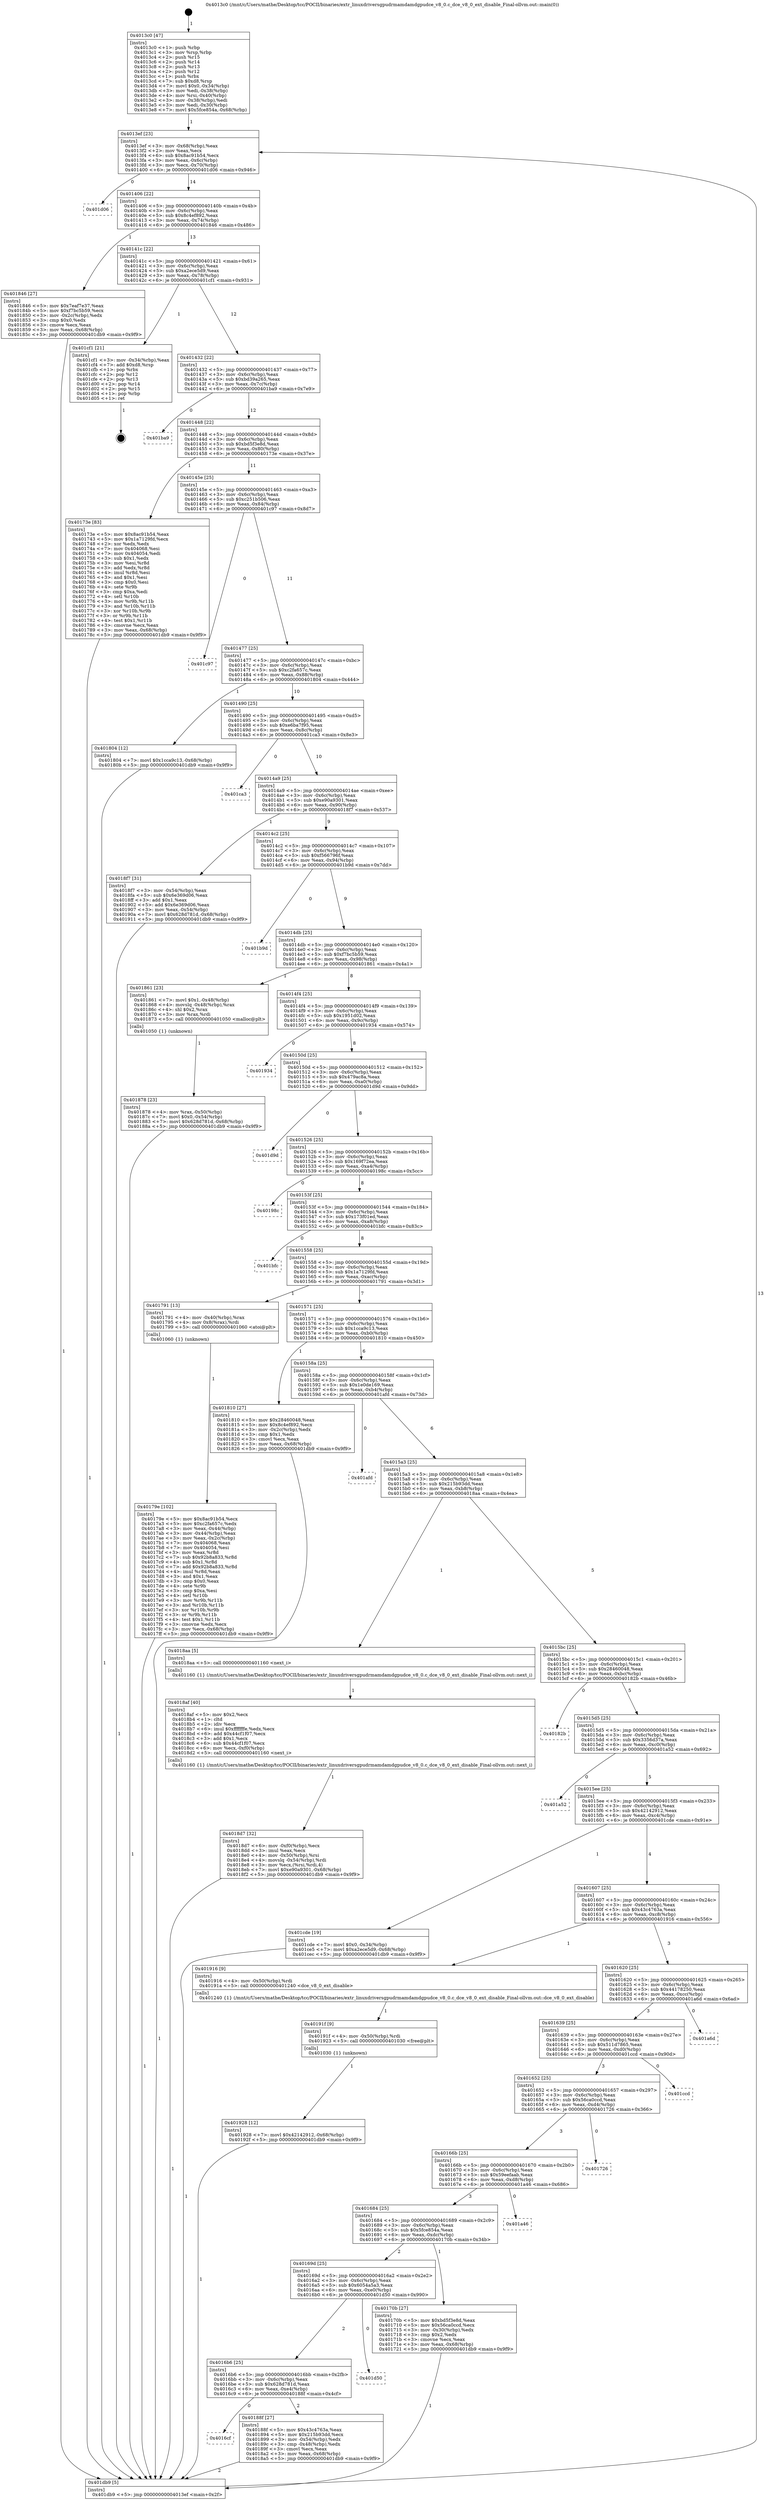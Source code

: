 digraph "0x4013c0" {
  label = "0x4013c0 (/mnt/c/Users/mathe/Desktop/tcc/POCII/binaries/extr_linuxdriversgpudrmamdamdgpudce_v8_0.c_dce_v8_0_ext_disable_Final-ollvm.out::main(0))"
  labelloc = "t"
  node[shape=record]

  Entry [label="",width=0.3,height=0.3,shape=circle,fillcolor=black,style=filled]
  "0x4013ef" [label="{
     0x4013ef [23]\l
     | [instrs]\l
     &nbsp;&nbsp;0x4013ef \<+3\>: mov -0x68(%rbp),%eax\l
     &nbsp;&nbsp;0x4013f2 \<+2\>: mov %eax,%ecx\l
     &nbsp;&nbsp;0x4013f4 \<+6\>: sub $0x8ac91b54,%ecx\l
     &nbsp;&nbsp;0x4013fa \<+3\>: mov %eax,-0x6c(%rbp)\l
     &nbsp;&nbsp;0x4013fd \<+3\>: mov %ecx,-0x70(%rbp)\l
     &nbsp;&nbsp;0x401400 \<+6\>: je 0000000000401d06 \<main+0x946\>\l
  }"]
  "0x401d06" [label="{
     0x401d06\l
  }", style=dashed]
  "0x401406" [label="{
     0x401406 [22]\l
     | [instrs]\l
     &nbsp;&nbsp;0x401406 \<+5\>: jmp 000000000040140b \<main+0x4b\>\l
     &nbsp;&nbsp;0x40140b \<+3\>: mov -0x6c(%rbp),%eax\l
     &nbsp;&nbsp;0x40140e \<+5\>: sub $0x8c4ef892,%eax\l
     &nbsp;&nbsp;0x401413 \<+3\>: mov %eax,-0x74(%rbp)\l
     &nbsp;&nbsp;0x401416 \<+6\>: je 0000000000401846 \<main+0x486\>\l
  }"]
  Exit [label="",width=0.3,height=0.3,shape=circle,fillcolor=black,style=filled,peripheries=2]
  "0x401846" [label="{
     0x401846 [27]\l
     | [instrs]\l
     &nbsp;&nbsp;0x401846 \<+5\>: mov $0x7eaf7e37,%eax\l
     &nbsp;&nbsp;0x40184b \<+5\>: mov $0xf7bc5b59,%ecx\l
     &nbsp;&nbsp;0x401850 \<+3\>: mov -0x2c(%rbp),%edx\l
     &nbsp;&nbsp;0x401853 \<+3\>: cmp $0x0,%edx\l
     &nbsp;&nbsp;0x401856 \<+3\>: cmove %ecx,%eax\l
     &nbsp;&nbsp;0x401859 \<+3\>: mov %eax,-0x68(%rbp)\l
     &nbsp;&nbsp;0x40185c \<+5\>: jmp 0000000000401db9 \<main+0x9f9\>\l
  }"]
  "0x40141c" [label="{
     0x40141c [22]\l
     | [instrs]\l
     &nbsp;&nbsp;0x40141c \<+5\>: jmp 0000000000401421 \<main+0x61\>\l
     &nbsp;&nbsp;0x401421 \<+3\>: mov -0x6c(%rbp),%eax\l
     &nbsp;&nbsp;0x401424 \<+5\>: sub $0xa2ece5d9,%eax\l
     &nbsp;&nbsp;0x401429 \<+3\>: mov %eax,-0x78(%rbp)\l
     &nbsp;&nbsp;0x40142c \<+6\>: je 0000000000401cf1 \<main+0x931\>\l
  }"]
  "0x401928" [label="{
     0x401928 [12]\l
     | [instrs]\l
     &nbsp;&nbsp;0x401928 \<+7\>: movl $0x42142912,-0x68(%rbp)\l
     &nbsp;&nbsp;0x40192f \<+5\>: jmp 0000000000401db9 \<main+0x9f9\>\l
  }"]
  "0x401cf1" [label="{
     0x401cf1 [21]\l
     | [instrs]\l
     &nbsp;&nbsp;0x401cf1 \<+3\>: mov -0x34(%rbp),%eax\l
     &nbsp;&nbsp;0x401cf4 \<+7\>: add $0xd8,%rsp\l
     &nbsp;&nbsp;0x401cfb \<+1\>: pop %rbx\l
     &nbsp;&nbsp;0x401cfc \<+2\>: pop %r12\l
     &nbsp;&nbsp;0x401cfe \<+2\>: pop %r13\l
     &nbsp;&nbsp;0x401d00 \<+2\>: pop %r14\l
     &nbsp;&nbsp;0x401d02 \<+2\>: pop %r15\l
     &nbsp;&nbsp;0x401d04 \<+1\>: pop %rbp\l
     &nbsp;&nbsp;0x401d05 \<+1\>: ret\l
  }"]
  "0x401432" [label="{
     0x401432 [22]\l
     | [instrs]\l
     &nbsp;&nbsp;0x401432 \<+5\>: jmp 0000000000401437 \<main+0x77\>\l
     &nbsp;&nbsp;0x401437 \<+3\>: mov -0x6c(%rbp),%eax\l
     &nbsp;&nbsp;0x40143a \<+5\>: sub $0xbd39a265,%eax\l
     &nbsp;&nbsp;0x40143f \<+3\>: mov %eax,-0x7c(%rbp)\l
     &nbsp;&nbsp;0x401442 \<+6\>: je 0000000000401ba9 \<main+0x7e9\>\l
  }"]
  "0x40191f" [label="{
     0x40191f [9]\l
     | [instrs]\l
     &nbsp;&nbsp;0x40191f \<+4\>: mov -0x50(%rbp),%rdi\l
     &nbsp;&nbsp;0x401923 \<+5\>: call 0000000000401030 \<free@plt\>\l
     | [calls]\l
     &nbsp;&nbsp;0x401030 \{1\} (unknown)\l
  }"]
  "0x401ba9" [label="{
     0x401ba9\l
  }", style=dashed]
  "0x401448" [label="{
     0x401448 [22]\l
     | [instrs]\l
     &nbsp;&nbsp;0x401448 \<+5\>: jmp 000000000040144d \<main+0x8d\>\l
     &nbsp;&nbsp;0x40144d \<+3\>: mov -0x6c(%rbp),%eax\l
     &nbsp;&nbsp;0x401450 \<+5\>: sub $0xbd5f3e8d,%eax\l
     &nbsp;&nbsp;0x401455 \<+3\>: mov %eax,-0x80(%rbp)\l
     &nbsp;&nbsp;0x401458 \<+6\>: je 000000000040173e \<main+0x37e\>\l
  }"]
  "0x4018d7" [label="{
     0x4018d7 [32]\l
     | [instrs]\l
     &nbsp;&nbsp;0x4018d7 \<+6\>: mov -0xf0(%rbp),%ecx\l
     &nbsp;&nbsp;0x4018dd \<+3\>: imul %eax,%ecx\l
     &nbsp;&nbsp;0x4018e0 \<+4\>: mov -0x50(%rbp),%rsi\l
     &nbsp;&nbsp;0x4018e4 \<+4\>: movslq -0x54(%rbp),%rdi\l
     &nbsp;&nbsp;0x4018e8 \<+3\>: mov %ecx,(%rsi,%rdi,4)\l
     &nbsp;&nbsp;0x4018eb \<+7\>: movl $0xe90a9301,-0x68(%rbp)\l
     &nbsp;&nbsp;0x4018f2 \<+5\>: jmp 0000000000401db9 \<main+0x9f9\>\l
  }"]
  "0x40173e" [label="{
     0x40173e [83]\l
     | [instrs]\l
     &nbsp;&nbsp;0x40173e \<+5\>: mov $0x8ac91b54,%eax\l
     &nbsp;&nbsp;0x401743 \<+5\>: mov $0x1a7129fd,%ecx\l
     &nbsp;&nbsp;0x401748 \<+2\>: xor %edx,%edx\l
     &nbsp;&nbsp;0x40174a \<+7\>: mov 0x404068,%esi\l
     &nbsp;&nbsp;0x401751 \<+7\>: mov 0x404054,%edi\l
     &nbsp;&nbsp;0x401758 \<+3\>: sub $0x1,%edx\l
     &nbsp;&nbsp;0x40175b \<+3\>: mov %esi,%r8d\l
     &nbsp;&nbsp;0x40175e \<+3\>: add %edx,%r8d\l
     &nbsp;&nbsp;0x401761 \<+4\>: imul %r8d,%esi\l
     &nbsp;&nbsp;0x401765 \<+3\>: and $0x1,%esi\l
     &nbsp;&nbsp;0x401768 \<+3\>: cmp $0x0,%esi\l
     &nbsp;&nbsp;0x40176b \<+4\>: sete %r9b\l
     &nbsp;&nbsp;0x40176f \<+3\>: cmp $0xa,%edi\l
     &nbsp;&nbsp;0x401772 \<+4\>: setl %r10b\l
     &nbsp;&nbsp;0x401776 \<+3\>: mov %r9b,%r11b\l
     &nbsp;&nbsp;0x401779 \<+3\>: and %r10b,%r11b\l
     &nbsp;&nbsp;0x40177c \<+3\>: xor %r10b,%r9b\l
     &nbsp;&nbsp;0x40177f \<+3\>: or %r9b,%r11b\l
     &nbsp;&nbsp;0x401782 \<+4\>: test $0x1,%r11b\l
     &nbsp;&nbsp;0x401786 \<+3\>: cmovne %ecx,%eax\l
     &nbsp;&nbsp;0x401789 \<+3\>: mov %eax,-0x68(%rbp)\l
     &nbsp;&nbsp;0x40178c \<+5\>: jmp 0000000000401db9 \<main+0x9f9\>\l
  }"]
  "0x40145e" [label="{
     0x40145e [25]\l
     | [instrs]\l
     &nbsp;&nbsp;0x40145e \<+5\>: jmp 0000000000401463 \<main+0xa3\>\l
     &nbsp;&nbsp;0x401463 \<+3\>: mov -0x6c(%rbp),%eax\l
     &nbsp;&nbsp;0x401466 \<+5\>: sub $0xc251b506,%eax\l
     &nbsp;&nbsp;0x40146b \<+6\>: mov %eax,-0x84(%rbp)\l
     &nbsp;&nbsp;0x401471 \<+6\>: je 0000000000401c97 \<main+0x8d7\>\l
  }"]
  "0x4018af" [label="{
     0x4018af [40]\l
     | [instrs]\l
     &nbsp;&nbsp;0x4018af \<+5\>: mov $0x2,%ecx\l
     &nbsp;&nbsp;0x4018b4 \<+1\>: cltd\l
     &nbsp;&nbsp;0x4018b5 \<+2\>: idiv %ecx\l
     &nbsp;&nbsp;0x4018b7 \<+6\>: imul $0xfffffffe,%edx,%ecx\l
     &nbsp;&nbsp;0x4018bd \<+6\>: add $0x44cf1f07,%ecx\l
     &nbsp;&nbsp;0x4018c3 \<+3\>: add $0x1,%ecx\l
     &nbsp;&nbsp;0x4018c6 \<+6\>: sub $0x44cf1f07,%ecx\l
     &nbsp;&nbsp;0x4018cc \<+6\>: mov %ecx,-0xf0(%rbp)\l
     &nbsp;&nbsp;0x4018d2 \<+5\>: call 0000000000401160 \<next_i\>\l
     | [calls]\l
     &nbsp;&nbsp;0x401160 \{1\} (/mnt/c/Users/mathe/Desktop/tcc/POCII/binaries/extr_linuxdriversgpudrmamdamdgpudce_v8_0.c_dce_v8_0_ext_disable_Final-ollvm.out::next_i)\l
  }"]
  "0x401c97" [label="{
     0x401c97\l
  }", style=dashed]
  "0x401477" [label="{
     0x401477 [25]\l
     | [instrs]\l
     &nbsp;&nbsp;0x401477 \<+5\>: jmp 000000000040147c \<main+0xbc\>\l
     &nbsp;&nbsp;0x40147c \<+3\>: mov -0x6c(%rbp),%eax\l
     &nbsp;&nbsp;0x40147f \<+5\>: sub $0xc2fa657c,%eax\l
     &nbsp;&nbsp;0x401484 \<+6\>: mov %eax,-0x88(%rbp)\l
     &nbsp;&nbsp;0x40148a \<+6\>: je 0000000000401804 \<main+0x444\>\l
  }"]
  "0x4016cf" [label="{
     0x4016cf\l
  }", style=dashed]
  "0x401804" [label="{
     0x401804 [12]\l
     | [instrs]\l
     &nbsp;&nbsp;0x401804 \<+7\>: movl $0x1cca9c13,-0x68(%rbp)\l
     &nbsp;&nbsp;0x40180b \<+5\>: jmp 0000000000401db9 \<main+0x9f9\>\l
  }"]
  "0x401490" [label="{
     0x401490 [25]\l
     | [instrs]\l
     &nbsp;&nbsp;0x401490 \<+5\>: jmp 0000000000401495 \<main+0xd5\>\l
     &nbsp;&nbsp;0x401495 \<+3\>: mov -0x6c(%rbp),%eax\l
     &nbsp;&nbsp;0x401498 \<+5\>: sub $0xe6ba7f95,%eax\l
     &nbsp;&nbsp;0x40149d \<+6\>: mov %eax,-0x8c(%rbp)\l
     &nbsp;&nbsp;0x4014a3 \<+6\>: je 0000000000401ca3 \<main+0x8e3\>\l
  }"]
  "0x40188f" [label="{
     0x40188f [27]\l
     | [instrs]\l
     &nbsp;&nbsp;0x40188f \<+5\>: mov $0x43c4763a,%eax\l
     &nbsp;&nbsp;0x401894 \<+5\>: mov $0x215b93dd,%ecx\l
     &nbsp;&nbsp;0x401899 \<+3\>: mov -0x54(%rbp),%edx\l
     &nbsp;&nbsp;0x40189c \<+3\>: cmp -0x48(%rbp),%edx\l
     &nbsp;&nbsp;0x40189f \<+3\>: cmovl %ecx,%eax\l
     &nbsp;&nbsp;0x4018a2 \<+3\>: mov %eax,-0x68(%rbp)\l
     &nbsp;&nbsp;0x4018a5 \<+5\>: jmp 0000000000401db9 \<main+0x9f9\>\l
  }"]
  "0x401ca3" [label="{
     0x401ca3\l
  }", style=dashed]
  "0x4014a9" [label="{
     0x4014a9 [25]\l
     | [instrs]\l
     &nbsp;&nbsp;0x4014a9 \<+5\>: jmp 00000000004014ae \<main+0xee\>\l
     &nbsp;&nbsp;0x4014ae \<+3\>: mov -0x6c(%rbp),%eax\l
     &nbsp;&nbsp;0x4014b1 \<+5\>: sub $0xe90a9301,%eax\l
     &nbsp;&nbsp;0x4014b6 \<+6\>: mov %eax,-0x90(%rbp)\l
     &nbsp;&nbsp;0x4014bc \<+6\>: je 00000000004018f7 \<main+0x537\>\l
  }"]
  "0x4016b6" [label="{
     0x4016b6 [25]\l
     | [instrs]\l
     &nbsp;&nbsp;0x4016b6 \<+5\>: jmp 00000000004016bb \<main+0x2fb\>\l
     &nbsp;&nbsp;0x4016bb \<+3\>: mov -0x6c(%rbp),%eax\l
     &nbsp;&nbsp;0x4016be \<+5\>: sub $0x628d781d,%eax\l
     &nbsp;&nbsp;0x4016c3 \<+6\>: mov %eax,-0xe4(%rbp)\l
     &nbsp;&nbsp;0x4016c9 \<+6\>: je 000000000040188f \<main+0x4cf\>\l
  }"]
  "0x4018f7" [label="{
     0x4018f7 [31]\l
     | [instrs]\l
     &nbsp;&nbsp;0x4018f7 \<+3\>: mov -0x54(%rbp),%eax\l
     &nbsp;&nbsp;0x4018fa \<+5\>: sub $0x6e369d06,%eax\l
     &nbsp;&nbsp;0x4018ff \<+3\>: add $0x1,%eax\l
     &nbsp;&nbsp;0x401902 \<+5\>: add $0x6e369d06,%eax\l
     &nbsp;&nbsp;0x401907 \<+3\>: mov %eax,-0x54(%rbp)\l
     &nbsp;&nbsp;0x40190a \<+7\>: movl $0x628d781d,-0x68(%rbp)\l
     &nbsp;&nbsp;0x401911 \<+5\>: jmp 0000000000401db9 \<main+0x9f9\>\l
  }"]
  "0x4014c2" [label="{
     0x4014c2 [25]\l
     | [instrs]\l
     &nbsp;&nbsp;0x4014c2 \<+5\>: jmp 00000000004014c7 \<main+0x107\>\l
     &nbsp;&nbsp;0x4014c7 \<+3\>: mov -0x6c(%rbp),%eax\l
     &nbsp;&nbsp;0x4014ca \<+5\>: sub $0xf566796f,%eax\l
     &nbsp;&nbsp;0x4014cf \<+6\>: mov %eax,-0x94(%rbp)\l
     &nbsp;&nbsp;0x4014d5 \<+6\>: je 0000000000401b9d \<main+0x7dd\>\l
  }"]
  "0x401d50" [label="{
     0x401d50\l
  }", style=dashed]
  "0x401b9d" [label="{
     0x401b9d\l
  }", style=dashed]
  "0x4014db" [label="{
     0x4014db [25]\l
     | [instrs]\l
     &nbsp;&nbsp;0x4014db \<+5\>: jmp 00000000004014e0 \<main+0x120\>\l
     &nbsp;&nbsp;0x4014e0 \<+3\>: mov -0x6c(%rbp),%eax\l
     &nbsp;&nbsp;0x4014e3 \<+5\>: sub $0xf7bc5b59,%eax\l
     &nbsp;&nbsp;0x4014e8 \<+6\>: mov %eax,-0x98(%rbp)\l
     &nbsp;&nbsp;0x4014ee \<+6\>: je 0000000000401861 \<main+0x4a1\>\l
  }"]
  "0x401878" [label="{
     0x401878 [23]\l
     | [instrs]\l
     &nbsp;&nbsp;0x401878 \<+4\>: mov %rax,-0x50(%rbp)\l
     &nbsp;&nbsp;0x40187c \<+7\>: movl $0x0,-0x54(%rbp)\l
     &nbsp;&nbsp;0x401883 \<+7\>: movl $0x628d781d,-0x68(%rbp)\l
     &nbsp;&nbsp;0x40188a \<+5\>: jmp 0000000000401db9 \<main+0x9f9\>\l
  }"]
  "0x401861" [label="{
     0x401861 [23]\l
     | [instrs]\l
     &nbsp;&nbsp;0x401861 \<+7\>: movl $0x1,-0x48(%rbp)\l
     &nbsp;&nbsp;0x401868 \<+4\>: movslq -0x48(%rbp),%rax\l
     &nbsp;&nbsp;0x40186c \<+4\>: shl $0x2,%rax\l
     &nbsp;&nbsp;0x401870 \<+3\>: mov %rax,%rdi\l
     &nbsp;&nbsp;0x401873 \<+5\>: call 0000000000401050 \<malloc@plt\>\l
     | [calls]\l
     &nbsp;&nbsp;0x401050 \{1\} (unknown)\l
  }"]
  "0x4014f4" [label="{
     0x4014f4 [25]\l
     | [instrs]\l
     &nbsp;&nbsp;0x4014f4 \<+5\>: jmp 00000000004014f9 \<main+0x139\>\l
     &nbsp;&nbsp;0x4014f9 \<+3\>: mov -0x6c(%rbp),%eax\l
     &nbsp;&nbsp;0x4014fc \<+5\>: sub $0x1951d02,%eax\l
     &nbsp;&nbsp;0x401501 \<+6\>: mov %eax,-0x9c(%rbp)\l
     &nbsp;&nbsp;0x401507 \<+6\>: je 0000000000401934 \<main+0x574\>\l
  }"]
  "0x40179e" [label="{
     0x40179e [102]\l
     | [instrs]\l
     &nbsp;&nbsp;0x40179e \<+5\>: mov $0x8ac91b54,%ecx\l
     &nbsp;&nbsp;0x4017a3 \<+5\>: mov $0xc2fa657c,%edx\l
     &nbsp;&nbsp;0x4017a8 \<+3\>: mov %eax,-0x44(%rbp)\l
     &nbsp;&nbsp;0x4017ab \<+3\>: mov -0x44(%rbp),%eax\l
     &nbsp;&nbsp;0x4017ae \<+3\>: mov %eax,-0x2c(%rbp)\l
     &nbsp;&nbsp;0x4017b1 \<+7\>: mov 0x404068,%eax\l
     &nbsp;&nbsp;0x4017b8 \<+7\>: mov 0x404054,%esi\l
     &nbsp;&nbsp;0x4017bf \<+3\>: mov %eax,%r8d\l
     &nbsp;&nbsp;0x4017c2 \<+7\>: sub $0x92b8a833,%r8d\l
     &nbsp;&nbsp;0x4017c9 \<+4\>: sub $0x1,%r8d\l
     &nbsp;&nbsp;0x4017cd \<+7\>: add $0x92b8a833,%r8d\l
     &nbsp;&nbsp;0x4017d4 \<+4\>: imul %r8d,%eax\l
     &nbsp;&nbsp;0x4017d8 \<+3\>: and $0x1,%eax\l
     &nbsp;&nbsp;0x4017db \<+3\>: cmp $0x0,%eax\l
     &nbsp;&nbsp;0x4017de \<+4\>: sete %r9b\l
     &nbsp;&nbsp;0x4017e2 \<+3\>: cmp $0xa,%esi\l
     &nbsp;&nbsp;0x4017e5 \<+4\>: setl %r10b\l
     &nbsp;&nbsp;0x4017e9 \<+3\>: mov %r9b,%r11b\l
     &nbsp;&nbsp;0x4017ec \<+3\>: and %r10b,%r11b\l
     &nbsp;&nbsp;0x4017ef \<+3\>: xor %r10b,%r9b\l
     &nbsp;&nbsp;0x4017f2 \<+3\>: or %r9b,%r11b\l
     &nbsp;&nbsp;0x4017f5 \<+4\>: test $0x1,%r11b\l
     &nbsp;&nbsp;0x4017f9 \<+3\>: cmovne %edx,%ecx\l
     &nbsp;&nbsp;0x4017fc \<+3\>: mov %ecx,-0x68(%rbp)\l
     &nbsp;&nbsp;0x4017ff \<+5\>: jmp 0000000000401db9 \<main+0x9f9\>\l
  }"]
  "0x401934" [label="{
     0x401934\l
  }", style=dashed]
  "0x40150d" [label="{
     0x40150d [25]\l
     | [instrs]\l
     &nbsp;&nbsp;0x40150d \<+5\>: jmp 0000000000401512 \<main+0x152\>\l
     &nbsp;&nbsp;0x401512 \<+3\>: mov -0x6c(%rbp),%eax\l
     &nbsp;&nbsp;0x401515 \<+5\>: sub $0x479ac8a,%eax\l
     &nbsp;&nbsp;0x40151a \<+6\>: mov %eax,-0xa0(%rbp)\l
     &nbsp;&nbsp;0x401520 \<+6\>: je 0000000000401d9d \<main+0x9dd\>\l
  }"]
  "0x4013c0" [label="{
     0x4013c0 [47]\l
     | [instrs]\l
     &nbsp;&nbsp;0x4013c0 \<+1\>: push %rbp\l
     &nbsp;&nbsp;0x4013c1 \<+3\>: mov %rsp,%rbp\l
     &nbsp;&nbsp;0x4013c4 \<+2\>: push %r15\l
     &nbsp;&nbsp;0x4013c6 \<+2\>: push %r14\l
     &nbsp;&nbsp;0x4013c8 \<+2\>: push %r13\l
     &nbsp;&nbsp;0x4013ca \<+2\>: push %r12\l
     &nbsp;&nbsp;0x4013cc \<+1\>: push %rbx\l
     &nbsp;&nbsp;0x4013cd \<+7\>: sub $0xd8,%rsp\l
     &nbsp;&nbsp;0x4013d4 \<+7\>: movl $0x0,-0x34(%rbp)\l
     &nbsp;&nbsp;0x4013db \<+3\>: mov %edi,-0x38(%rbp)\l
     &nbsp;&nbsp;0x4013de \<+4\>: mov %rsi,-0x40(%rbp)\l
     &nbsp;&nbsp;0x4013e2 \<+3\>: mov -0x38(%rbp),%edi\l
     &nbsp;&nbsp;0x4013e5 \<+3\>: mov %edi,-0x30(%rbp)\l
     &nbsp;&nbsp;0x4013e8 \<+7\>: movl $0x5fce854a,-0x68(%rbp)\l
  }"]
  "0x401d9d" [label="{
     0x401d9d\l
  }", style=dashed]
  "0x401526" [label="{
     0x401526 [25]\l
     | [instrs]\l
     &nbsp;&nbsp;0x401526 \<+5\>: jmp 000000000040152b \<main+0x16b\>\l
     &nbsp;&nbsp;0x40152b \<+3\>: mov -0x6c(%rbp),%eax\l
     &nbsp;&nbsp;0x40152e \<+5\>: sub $0x169f72ea,%eax\l
     &nbsp;&nbsp;0x401533 \<+6\>: mov %eax,-0xa4(%rbp)\l
     &nbsp;&nbsp;0x401539 \<+6\>: je 000000000040198c \<main+0x5cc\>\l
  }"]
  "0x401db9" [label="{
     0x401db9 [5]\l
     | [instrs]\l
     &nbsp;&nbsp;0x401db9 \<+5\>: jmp 00000000004013ef \<main+0x2f\>\l
  }"]
  "0x40198c" [label="{
     0x40198c\l
  }", style=dashed]
  "0x40153f" [label="{
     0x40153f [25]\l
     | [instrs]\l
     &nbsp;&nbsp;0x40153f \<+5\>: jmp 0000000000401544 \<main+0x184\>\l
     &nbsp;&nbsp;0x401544 \<+3\>: mov -0x6c(%rbp),%eax\l
     &nbsp;&nbsp;0x401547 \<+5\>: sub $0x173f01ed,%eax\l
     &nbsp;&nbsp;0x40154c \<+6\>: mov %eax,-0xa8(%rbp)\l
     &nbsp;&nbsp;0x401552 \<+6\>: je 0000000000401bfc \<main+0x83c\>\l
  }"]
  "0x40169d" [label="{
     0x40169d [25]\l
     | [instrs]\l
     &nbsp;&nbsp;0x40169d \<+5\>: jmp 00000000004016a2 \<main+0x2e2\>\l
     &nbsp;&nbsp;0x4016a2 \<+3\>: mov -0x6c(%rbp),%eax\l
     &nbsp;&nbsp;0x4016a5 \<+5\>: sub $0x6054a5a3,%eax\l
     &nbsp;&nbsp;0x4016aa \<+6\>: mov %eax,-0xe0(%rbp)\l
     &nbsp;&nbsp;0x4016b0 \<+6\>: je 0000000000401d50 \<main+0x990\>\l
  }"]
  "0x401bfc" [label="{
     0x401bfc\l
  }", style=dashed]
  "0x401558" [label="{
     0x401558 [25]\l
     | [instrs]\l
     &nbsp;&nbsp;0x401558 \<+5\>: jmp 000000000040155d \<main+0x19d\>\l
     &nbsp;&nbsp;0x40155d \<+3\>: mov -0x6c(%rbp),%eax\l
     &nbsp;&nbsp;0x401560 \<+5\>: sub $0x1a7129fd,%eax\l
     &nbsp;&nbsp;0x401565 \<+6\>: mov %eax,-0xac(%rbp)\l
     &nbsp;&nbsp;0x40156b \<+6\>: je 0000000000401791 \<main+0x3d1\>\l
  }"]
  "0x40170b" [label="{
     0x40170b [27]\l
     | [instrs]\l
     &nbsp;&nbsp;0x40170b \<+5\>: mov $0xbd5f3e8d,%eax\l
     &nbsp;&nbsp;0x401710 \<+5\>: mov $0x56ca0ccd,%ecx\l
     &nbsp;&nbsp;0x401715 \<+3\>: mov -0x30(%rbp),%edx\l
     &nbsp;&nbsp;0x401718 \<+3\>: cmp $0x2,%edx\l
     &nbsp;&nbsp;0x40171b \<+3\>: cmovne %ecx,%eax\l
     &nbsp;&nbsp;0x40171e \<+3\>: mov %eax,-0x68(%rbp)\l
     &nbsp;&nbsp;0x401721 \<+5\>: jmp 0000000000401db9 \<main+0x9f9\>\l
  }"]
  "0x401791" [label="{
     0x401791 [13]\l
     | [instrs]\l
     &nbsp;&nbsp;0x401791 \<+4\>: mov -0x40(%rbp),%rax\l
     &nbsp;&nbsp;0x401795 \<+4\>: mov 0x8(%rax),%rdi\l
     &nbsp;&nbsp;0x401799 \<+5\>: call 0000000000401060 \<atoi@plt\>\l
     | [calls]\l
     &nbsp;&nbsp;0x401060 \{1\} (unknown)\l
  }"]
  "0x401571" [label="{
     0x401571 [25]\l
     | [instrs]\l
     &nbsp;&nbsp;0x401571 \<+5\>: jmp 0000000000401576 \<main+0x1b6\>\l
     &nbsp;&nbsp;0x401576 \<+3\>: mov -0x6c(%rbp),%eax\l
     &nbsp;&nbsp;0x401579 \<+5\>: sub $0x1cca9c13,%eax\l
     &nbsp;&nbsp;0x40157e \<+6\>: mov %eax,-0xb0(%rbp)\l
     &nbsp;&nbsp;0x401584 \<+6\>: je 0000000000401810 \<main+0x450\>\l
  }"]
  "0x401684" [label="{
     0x401684 [25]\l
     | [instrs]\l
     &nbsp;&nbsp;0x401684 \<+5\>: jmp 0000000000401689 \<main+0x2c9\>\l
     &nbsp;&nbsp;0x401689 \<+3\>: mov -0x6c(%rbp),%eax\l
     &nbsp;&nbsp;0x40168c \<+5\>: sub $0x5fce854a,%eax\l
     &nbsp;&nbsp;0x401691 \<+6\>: mov %eax,-0xdc(%rbp)\l
     &nbsp;&nbsp;0x401697 \<+6\>: je 000000000040170b \<main+0x34b\>\l
  }"]
  "0x401810" [label="{
     0x401810 [27]\l
     | [instrs]\l
     &nbsp;&nbsp;0x401810 \<+5\>: mov $0x28460048,%eax\l
     &nbsp;&nbsp;0x401815 \<+5\>: mov $0x8c4ef892,%ecx\l
     &nbsp;&nbsp;0x40181a \<+3\>: mov -0x2c(%rbp),%edx\l
     &nbsp;&nbsp;0x40181d \<+3\>: cmp $0x1,%edx\l
     &nbsp;&nbsp;0x401820 \<+3\>: cmovl %ecx,%eax\l
     &nbsp;&nbsp;0x401823 \<+3\>: mov %eax,-0x68(%rbp)\l
     &nbsp;&nbsp;0x401826 \<+5\>: jmp 0000000000401db9 \<main+0x9f9\>\l
  }"]
  "0x40158a" [label="{
     0x40158a [25]\l
     | [instrs]\l
     &nbsp;&nbsp;0x40158a \<+5\>: jmp 000000000040158f \<main+0x1cf\>\l
     &nbsp;&nbsp;0x40158f \<+3\>: mov -0x6c(%rbp),%eax\l
     &nbsp;&nbsp;0x401592 \<+5\>: sub $0x1e0de169,%eax\l
     &nbsp;&nbsp;0x401597 \<+6\>: mov %eax,-0xb4(%rbp)\l
     &nbsp;&nbsp;0x40159d \<+6\>: je 0000000000401afd \<main+0x73d\>\l
  }"]
  "0x401a46" [label="{
     0x401a46\l
  }", style=dashed]
  "0x401afd" [label="{
     0x401afd\l
  }", style=dashed]
  "0x4015a3" [label="{
     0x4015a3 [25]\l
     | [instrs]\l
     &nbsp;&nbsp;0x4015a3 \<+5\>: jmp 00000000004015a8 \<main+0x1e8\>\l
     &nbsp;&nbsp;0x4015a8 \<+3\>: mov -0x6c(%rbp),%eax\l
     &nbsp;&nbsp;0x4015ab \<+5\>: sub $0x215b93dd,%eax\l
     &nbsp;&nbsp;0x4015b0 \<+6\>: mov %eax,-0xb8(%rbp)\l
     &nbsp;&nbsp;0x4015b6 \<+6\>: je 00000000004018aa \<main+0x4ea\>\l
  }"]
  "0x40166b" [label="{
     0x40166b [25]\l
     | [instrs]\l
     &nbsp;&nbsp;0x40166b \<+5\>: jmp 0000000000401670 \<main+0x2b0\>\l
     &nbsp;&nbsp;0x401670 \<+3\>: mov -0x6c(%rbp),%eax\l
     &nbsp;&nbsp;0x401673 \<+5\>: sub $0x59eefaab,%eax\l
     &nbsp;&nbsp;0x401678 \<+6\>: mov %eax,-0xd8(%rbp)\l
     &nbsp;&nbsp;0x40167e \<+6\>: je 0000000000401a46 \<main+0x686\>\l
  }"]
  "0x4018aa" [label="{
     0x4018aa [5]\l
     | [instrs]\l
     &nbsp;&nbsp;0x4018aa \<+5\>: call 0000000000401160 \<next_i\>\l
     | [calls]\l
     &nbsp;&nbsp;0x401160 \{1\} (/mnt/c/Users/mathe/Desktop/tcc/POCII/binaries/extr_linuxdriversgpudrmamdamdgpudce_v8_0.c_dce_v8_0_ext_disable_Final-ollvm.out::next_i)\l
  }"]
  "0x4015bc" [label="{
     0x4015bc [25]\l
     | [instrs]\l
     &nbsp;&nbsp;0x4015bc \<+5\>: jmp 00000000004015c1 \<main+0x201\>\l
     &nbsp;&nbsp;0x4015c1 \<+3\>: mov -0x6c(%rbp),%eax\l
     &nbsp;&nbsp;0x4015c4 \<+5\>: sub $0x28460048,%eax\l
     &nbsp;&nbsp;0x4015c9 \<+6\>: mov %eax,-0xbc(%rbp)\l
     &nbsp;&nbsp;0x4015cf \<+6\>: je 000000000040182b \<main+0x46b\>\l
  }"]
  "0x401726" [label="{
     0x401726\l
  }", style=dashed]
  "0x40182b" [label="{
     0x40182b\l
  }", style=dashed]
  "0x4015d5" [label="{
     0x4015d5 [25]\l
     | [instrs]\l
     &nbsp;&nbsp;0x4015d5 \<+5\>: jmp 00000000004015da \<main+0x21a\>\l
     &nbsp;&nbsp;0x4015da \<+3\>: mov -0x6c(%rbp),%eax\l
     &nbsp;&nbsp;0x4015dd \<+5\>: sub $0x3356d37a,%eax\l
     &nbsp;&nbsp;0x4015e2 \<+6\>: mov %eax,-0xc0(%rbp)\l
     &nbsp;&nbsp;0x4015e8 \<+6\>: je 0000000000401a52 \<main+0x692\>\l
  }"]
  "0x401652" [label="{
     0x401652 [25]\l
     | [instrs]\l
     &nbsp;&nbsp;0x401652 \<+5\>: jmp 0000000000401657 \<main+0x297\>\l
     &nbsp;&nbsp;0x401657 \<+3\>: mov -0x6c(%rbp),%eax\l
     &nbsp;&nbsp;0x40165a \<+5\>: sub $0x56ca0ccd,%eax\l
     &nbsp;&nbsp;0x40165f \<+6\>: mov %eax,-0xd4(%rbp)\l
     &nbsp;&nbsp;0x401665 \<+6\>: je 0000000000401726 \<main+0x366\>\l
  }"]
  "0x401a52" [label="{
     0x401a52\l
  }", style=dashed]
  "0x4015ee" [label="{
     0x4015ee [25]\l
     | [instrs]\l
     &nbsp;&nbsp;0x4015ee \<+5\>: jmp 00000000004015f3 \<main+0x233\>\l
     &nbsp;&nbsp;0x4015f3 \<+3\>: mov -0x6c(%rbp),%eax\l
     &nbsp;&nbsp;0x4015f6 \<+5\>: sub $0x42142912,%eax\l
     &nbsp;&nbsp;0x4015fb \<+6\>: mov %eax,-0xc4(%rbp)\l
     &nbsp;&nbsp;0x401601 \<+6\>: je 0000000000401cde \<main+0x91e\>\l
  }"]
  "0x401ccd" [label="{
     0x401ccd\l
  }", style=dashed]
  "0x401cde" [label="{
     0x401cde [19]\l
     | [instrs]\l
     &nbsp;&nbsp;0x401cde \<+7\>: movl $0x0,-0x34(%rbp)\l
     &nbsp;&nbsp;0x401ce5 \<+7\>: movl $0xa2ece5d9,-0x68(%rbp)\l
     &nbsp;&nbsp;0x401cec \<+5\>: jmp 0000000000401db9 \<main+0x9f9\>\l
  }"]
  "0x401607" [label="{
     0x401607 [25]\l
     | [instrs]\l
     &nbsp;&nbsp;0x401607 \<+5\>: jmp 000000000040160c \<main+0x24c\>\l
     &nbsp;&nbsp;0x40160c \<+3\>: mov -0x6c(%rbp),%eax\l
     &nbsp;&nbsp;0x40160f \<+5\>: sub $0x43c4763a,%eax\l
     &nbsp;&nbsp;0x401614 \<+6\>: mov %eax,-0xc8(%rbp)\l
     &nbsp;&nbsp;0x40161a \<+6\>: je 0000000000401916 \<main+0x556\>\l
  }"]
  "0x401639" [label="{
     0x401639 [25]\l
     | [instrs]\l
     &nbsp;&nbsp;0x401639 \<+5\>: jmp 000000000040163e \<main+0x27e\>\l
     &nbsp;&nbsp;0x40163e \<+3\>: mov -0x6c(%rbp),%eax\l
     &nbsp;&nbsp;0x401641 \<+5\>: sub $0x511d7865,%eax\l
     &nbsp;&nbsp;0x401646 \<+6\>: mov %eax,-0xd0(%rbp)\l
     &nbsp;&nbsp;0x40164c \<+6\>: je 0000000000401ccd \<main+0x90d\>\l
  }"]
  "0x401916" [label="{
     0x401916 [9]\l
     | [instrs]\l
     &nbsp;&nbsp;0x401916 \<+4\>: mov -0x50(%rbp),%rdi\l
     &nbsp;&nbsp;0x40191a \<+5\>: call 0000000000401240 \<dce_v8_0_ext_disable\>\l
     | [calls]\l
     &nbsp;&nbsp;0x401240 \{1\} (/mnt/c/Users/mathe/Desktop/tcc/POCII/binaries/extr_linuxdriversgpudrmamdamdgpudce_v8_0.c_dce_v8_0_ext_disable_Final-ollvm.out::dce_v8_0_ext_disable)\l
  }"]
  "0x401620" [label="{
     0x401620 [25]\l
     | [instrs]\l
     &nbsp;&nbsp;0x401620 \<+5\>: jmp 0000000000401625 \<main+0x265\>\l
     &nbsp;&nbsp;0x401625 \<+3\>: mov -0x6c(%rbp),%eax\l
     &nbsp;&nbsp;0x401628 \<+5\>: sub $0x44178250,%eax\l
     &nbsp;&nbsp;0x40162d \<+6\>: mov %eax,-0xcc(%rbp)\l
     &nbsp;&nbsp;0x401633 \<+6\>: je 0000000000401a6d \<main+0x6ad\>\l
  }"]
  "0x401a6d" [label="{
     0x401a6d\l
  }", style=dashed]
  Entry -> "0x4013c0" [label=" 1"]
  "0x4013ef" -> "0x401d06" [label=" 0"]
  "0x4013ef" -> "0x401406" [label=" 14"]
  "0x401cf1" -> Exit [label=" 1"]
  "0x401406" -> "0x401846" [label=" 1"]
  "0x401406" -> "0x40141c" [label=" 13"]
  "0x401cde" -> "0x401db9" [label=" 1"]
  "0x40141c" -> "0x401cf1" [label=" 1"]
  "0x40141c" -> "0x401432" [label=" 12"]
  "0x401928" -> "0x401db9" [label=" 1"]
  "0x401432" -> "0x401ba9" [label=" 0"]
  "0x401432" -> "0x401448" [label=" 12"]
  "0x40191f" -> "0x401928" [label=" 1"]
  "0x401448" -> "0x40173e" [label=" 1"]
  "0x401448" -> "0x40145e" [label=" 11"]
  "0x401916" -> "0x40191f" [label=" 1"]
  "0x40145e" -> "0x401c97" [label=" 0"]
  "0x40145e" -> "0x401477" [label=" 11"]
  "0x4018f7" -> "0x401db9" [label=" 1"]
  "0x401477" -> "0x401804" [label=" 1"]
  "0x401477" -> "0x401490" [label=" 10"]
  "0x4018d7" -> "0x401db9" [label=" 1"]
  "0x401490" -> "0x401ca3" [label=" 0"]
  "0x401490" -> "0x4014a9" [label=" 10"]
  "0x4018af" -> "0x4018d7" [label=" 1"]
  "0x4014a9" -> "0x4018f7" [label=" 1"]
  "0x4014a9" -> "0x4014c2" [label=" 9"]
  "0x40188f" -> "0x401db9" [label=" 2"]
  "0x4014c2" -> "0x401b9d" [label=" 0"]
  "0x4014c2" -> "0x4014db" [label=" 9"]
  "0x4016b6" -> "0x4016cf" [label=" 0"]
  "0x4014db" -> "0x401861" [label=" 1"]
  "0x4014db" -> "0x4014f4" [label=" 8"]
  "0x4018aa" -> "0x4018af" [label=" 1"]
  "0x4014f4" -> "0x401934" [label=" 0"]
  "0x4014f4" -> "0x40150d" [label=" 8"]
  "0x40169d" -> "0x4016b6" [label=" 2"]
  "0x40150d" -> "0x401d9d" [label=" 0"]
  "0x40150d" -> "0x401526" [label=" 8"]
  "0x40169d" -> "0x401d50" [label=" 0"]
  "0x401526" -> "0x40198c" [label=" 0"]
  "0x401526" -> "0x40153f" [label=" 8"]
  "0x4016b6" -> "0x40188f" [label=" 2"]
  "0x40153f" -> "0x401bfc" [label=" 0"]
  "0x40153f" -> "0x401558" [label=" 8"]
  "0x401878" -> "0x401db9" [label=" 1"]
  "0x401558" -> "0x401791" [label=" 1"]
  "0x401558" -> "0x401571" [label=" 7"]
  "0x401861" -> "0x401878" [label=" 1"]
  "0x401571" -> "0x401810" [label=" 1"]
  "0x401571" -> "0x40158a" [label=" 6"]
  "0x401810" -> "0x401db9" [label=" 1"]
  "0x40158a" -> "0x401afd" [label=" 0"]
  "0x40158a" -> "0x4015a3" [label=" 6"]
  "0x401804" -> "0x401db9" [label=" 1"]
  "0x4015a3" -> "0x4018aa" [label=" 1"]
  "0x4015a3" -> "0x4015bc" [label=" 5"]
  "0x401791" -> "0x40179e" [label=" 1"]
  "0x4015bc" -> "0x40182b" [label=" 0"]
  "0x4015bc" -> "0x4015d5" [label=" 5"]
  "0x40173e" -> "0x401db9" [label=" 1"]
  "0x4015d5" -> "0x401a52" [label=" 0"]
  "0x4015d5" -> "0x4015ee" [label=" 5"]
  "0x4013c0" -> "0x4013ef" [label=" 1"]
  "0x4015ee" -> "0x401cde" [label=" 1"]
  "0x4015ee" -> "0x401607" [label=" 4"]
  "0x40170b" -> "0x401db9" [label=" 1"]
  "0x401607" -> "0x401916" [label=" 1"]
  "0x401607" -> "0x401620" [label=" 3"]
  "0x401684" -> "0x40170b" [label=" 1"]
  "0x401620" -> "0x401a6d" [label=" 0"]
  "0x401620" -> "0x401639" [label=" 3"]
  "0x401684" -> "0x40169d" [label=" 2"]
  "0x401639" -> "0x401ccd" [label=" 0"]
  "0x401639" -> "0x401652" [label=" 3"]
  "0x401db9" -> "0x4013ef" [label=" 13"]
  "0x401652" -> "0x401726" [label=" 0"]
  "0x401652" -> "0x40166b" [label=" 3"]
  "0x40179e" -> "0x401db9" [label=" 1"]
  "0x40166b" -> "0x401a46" [label=" 0"]
  "0x40166b" -> "0x401684" [label=" 3"]
  "0x401846" -> "0x401db9" [label=" 1"]
}
